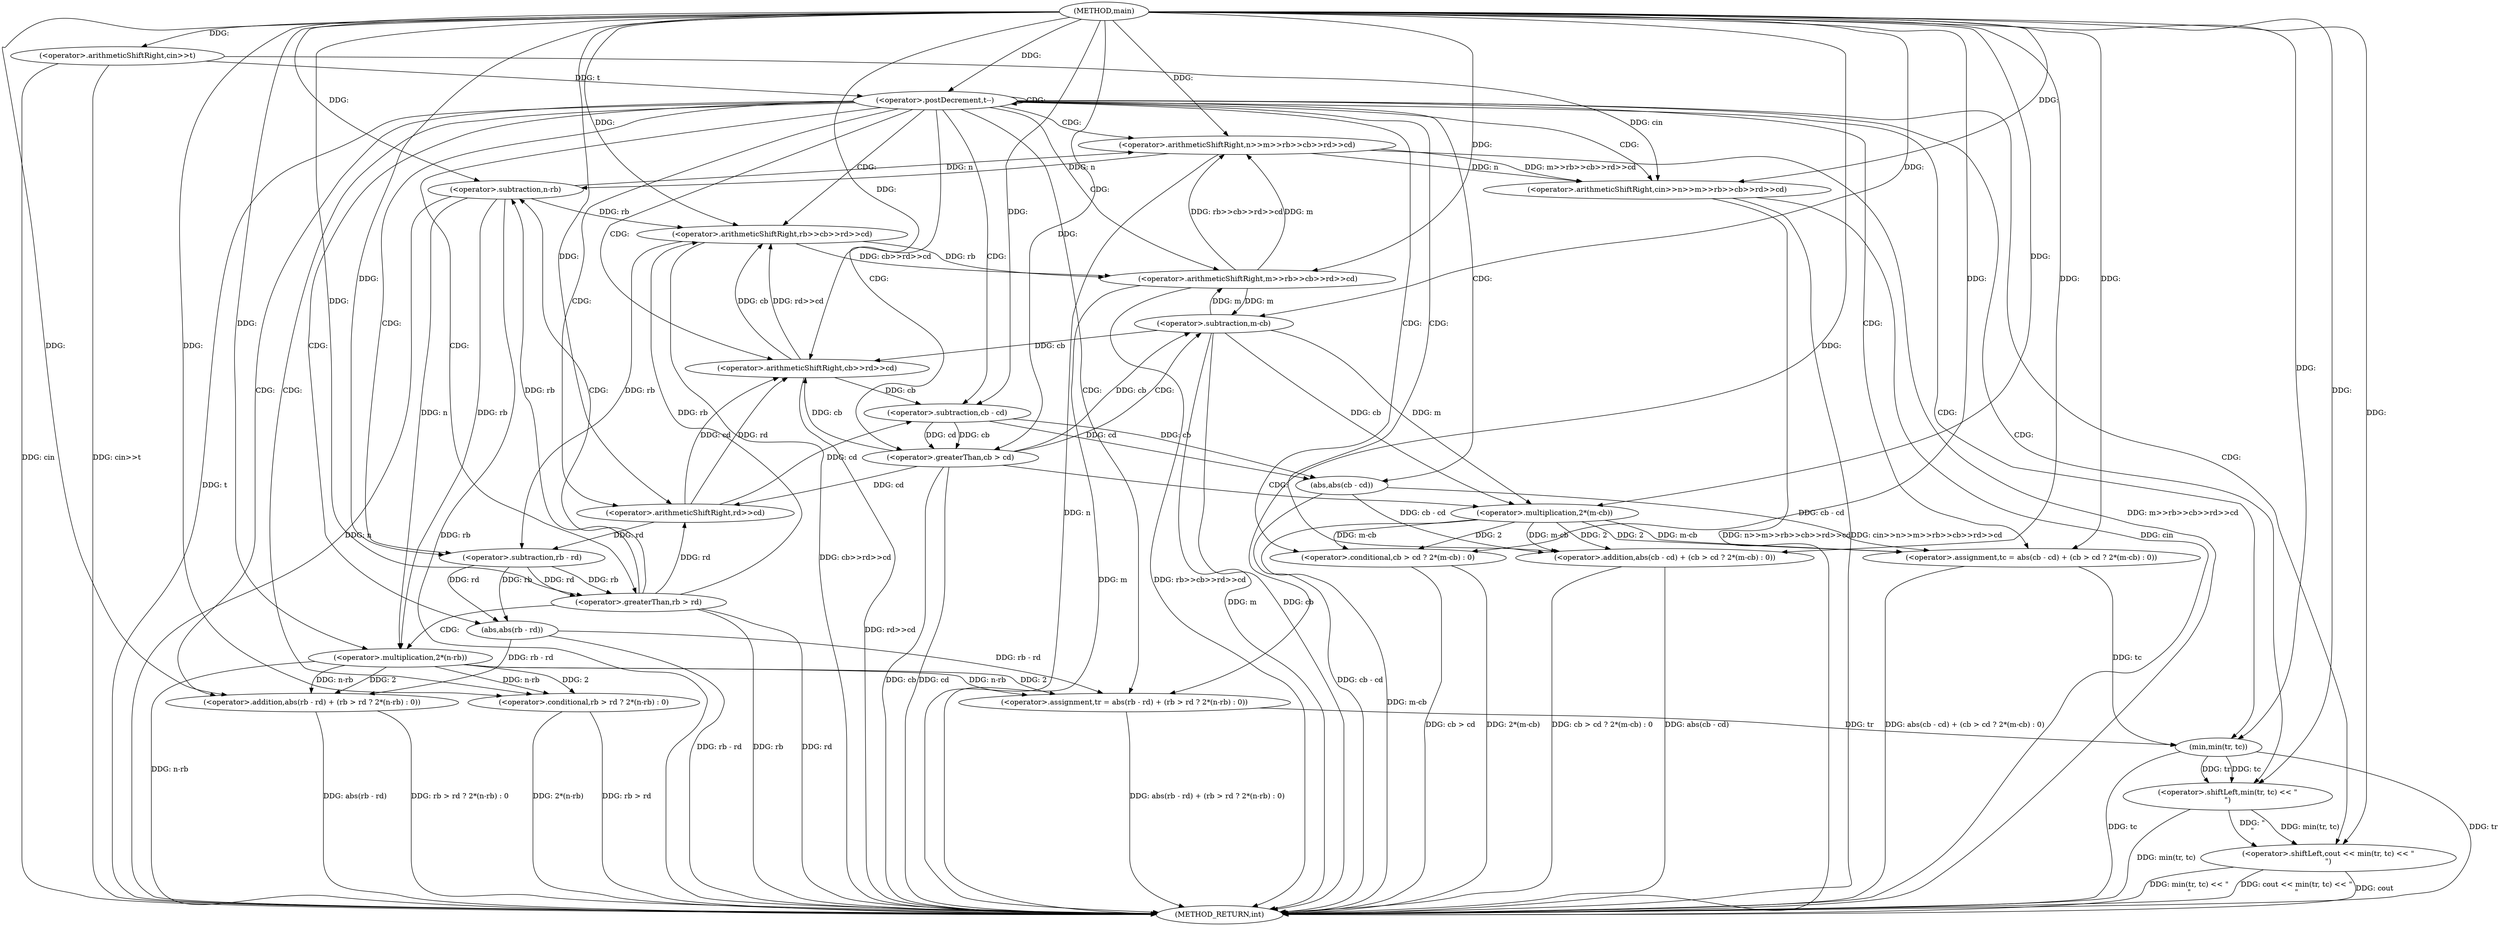 digraph "main" {  
"1000101" [label = "(METHOD,main)" ]
"1000173" [label = "(METHOD_RETURN,int)" ]
"1000104" [label = "(<operator>.arithmeticShiftRight,cin>>t)" ]
"1000108" [label = "(<operator>.postDecrement,t--)" ]
"1000117" [label = "(<operator>.arithmeticShiftRight,cin>>n>>m>>rb>>cb>>rd>>cd)" ]
"1000131" [label = "(<operator>.assignment,tr = abs(rb - rd) + (rb > rd ? 2*(n-rb) : 0))" ]
"1000149" [label = "(<operator>.assignment,tc = abs(cb - cd) + (cb > cd ? 2*(m-cb) : 0))" ]
"1000166" [label = "(<operator>.shiftLeft,cout << min(tr, tc) << \"\n\")" ]
"1000119" [label = "(<operator>.arithmeticShiftRight,n>>m>>rb>>cb>>rd>>cd)" ]
"1000133" [label = "(<operator>.addition,abs(rb - rd) + (rb > rd ? 2*(n-rb) : 0))" ]
"1000151" [label = "(<operator>.addition,abs(cb - cd) + (cb > cd ? 2*(m-cb) : 0))" ]
"1000168" [label = "(<operator>.shiftLeft,min(tr, tc) << \"\n\")" ]
"1000121" [label = "(<operator>.arithmeticShiftRight,m>>rb>>cb>>rd>>cd)" ]
"1000134" [label = "(abs,abs(rb - rd))" ]
"1000138" [label = "(<operator>.conditional,rb > rd ? 2*(n-rb) : 0)" ]
"1000152" [label = "(abs,abs(cb - cd))" ]
"1000156" [label = "(<operator>.conditional,cb > cd ? 2*(m-cb) : 0)" ]
"1000169" [label = "(min,min(tr, tc))" ]
"1000123" [label = "(<operator>.arithmeticShiftRight,rb>>cb>>rd>>cd)" ]
"1000135" [label = "(<operator>.subtraction,rb - rd)" ]
"1000139" [label = "(<operator>.greaterThan,rb > rd)" ]
"1000142" [label = "(<operator>.multiplication,2*(n-rb))" ]
"1000153" [label = "(<operator>.subtraction,cb - cd)" ]
"1000157" [label = "(<operator>.greaterThan,cb > cd)" ]
"1000160" [label = "(<operator>.multiplication,2*(m-cb))" ]
"1000125" [label = "(<operator>.arithmeticShiftRight,cb>>rd>>cd)" ]
"1000144" [label = "(<operator>.subtraction,n-rb)" ]
"1000162" [label = "(<operator>.subtraction,m-cb)" ]
"1000127" [label = "(<operator>.arithmeticShiftRight,rd>>cd)" ]
  "1000104" -> "1000173"  [ label = "DDG: cin"] 
  "1000104" -> "1000173"  [ label = "DDG: cin>>t"] 
  "1000108" -> "1000173"  [ label = "DDG: t"] 
  "1000117" -> "1000173"  [ label = "DDG: cin"] 
  "1000119" -> "1000173"  [ label = "DDG: n"] 
  "1000121" -> "1000173"  [ label = "DDG: m"] 
  "1000125" -> "1000173"  [ label = "DDG: rd>>cd"] 
  "1000123" -> "1000173"  [ label = "DDG: cb>>rd>>cd"] 
  "1000121" -> "1000173"  [ label = "DDG: rb>>cb>>rd>>cd"] 
  "1000119" -> "1000173"  [ label = "DDG: m>>rb>>cb>>rd>>cd"] 
  "1000117" -> "1000173"  [ label = "DDG: n>>m>>rb>>cb>>rd>>cd"] 
  "1000117" -> "1000173"  [ label = "DDG: cin>>n>>m>>rb>>cb>>rd>>cd"] 
  "1000134" -> "1000173"  [ label = "DDG: rb - rd"] 
  "1000133" -> "1000173"  [ label = "DDG: abs(rb - rd)"] 
  "1000139" -> "1000173"  [ label = "DDG: rb"] 
  "1000139" -> "1000173"  [ label = "DDG: rd"] 
  "1000138" -> "1000173"  [ label = "DDG: rb > rd"] 
  "1000144" -> "1000173"  [ label = "DDG: n"] 
  "1000144" -> "1000173"  [ label = "DDG: rb"] 
  "1000142" -> "1000173"  [ label = "DDG: n-rb"] 
  "1000138" -> "1000173"  [ label = "DDG: 2*(n-rb)"] 
  "1000133" -> "1000173"  [ label = "DDG: rb > rd ? 2*(n-rb) : 0"] 
  "1000131" -> "1000173"  [ label = "DDG: abs(rb - rd) + (rb > rd ? 2*(n-rb) : 0)"] 
  "1000152" -> "1000173"  [ label = "DDG: cb - cd"] 
  "1000151" -> "1000173"  [ label = "DDG: abs(cb - cd)"] 
  "1000157" -> "1000173"  [ label = "DDG: cb"] 
  "1000157" -> "1000173"  [ label = "DDG: cd"] 
  "1000156" -> "1000173"  [ label = "DDG: cb > cd"] 
  "1000162" -> "1000173"  [ label = "DDG: m"] 
  "1000162" -> "1000173"  [ label = "DDG: cb"] 
  "1000160" -> "1000173"  [ label = "DDG: m-cb"] 
  "1000156" -> "1000173"  [ label = "DDG: 2*(m-cb)"] 
  "1000151" -> "1000173"  [ label = "DDG: cb > cd ? 2*(m-cb) : 0"] 
  "1000149" -> "1000173"  [ label = "DDG: abs(cb - cd) + (cb > cd ? 2*(m-cb) : 0)"] 
  "1000169" -> "1000173"  [ label = "DDG: tr"] 
  "1000169" -> "1000173"  [ label = "DDG: tc"] 
  "1000168" -> "1000173"  [ label = "DDG: min(tr, tc)"] 
  "1000166" -> "1000173"  [ label = "DDG: min(tr, tc) << \"\n\""] 
  "1000166" -> "1000173"  [ label = "DDG: cout << min(tr, tc) << \"\n\""] 
  "1000166" -> "1000173"  [ label = "DDG: cout"] 
  "1000101" -> "1000104"  [ label = "DDG: "] 
  "1000104" -> "1000108"  [ label = "DDG: t"] 
  "1000101" -> "1000108"  [ label = "DDG: "] 
  "1000142" -> "1000131"  [ label = "DDG: 2"] 
  "1000142" -> "1000131"  [ label = "DDG: n-rb"] 
  "1000101" -> "1000131"  [ label = "DDG: "] 
  "1000134" -> "1000131"  [ label = "DDG: rb - rd"] 
  "1000160" -> "1000149"  [ label = "DDG: m-cb"] 
  "1000160" -> "1000149"  [ label = "DDG: 2"] 
  "1000101" -> "1000149"  [ label = "DDG: "] 
  "1000152" -> "1000149"  [ label = "DDG: cb - cd"] 
  "1000104" -> "1000117"  [ label = "DDG: cin"] 
  "1000101" -> "1000117"  [ label = "DDG: "] 
  "1000119" -> "1000117"  [ label = "DDG: n"] 
  "1000119" -> "1000117"  [ label = "DDG: m>>rb>>cb>>rd>>cd"] 
  "1000101" -> "1000166"  [ label = "DDG: "] 
  "1000168" -> "1000166"  [ label = "DDG: \"\n\""] 
  "1000168" -> "1000166"  [ label = "DDG: min(tr, tc)"] 
  "1000144" -> "1000119"  [ label = "DDG: n"] 
  "1000101" -> "1000119"  [ label = "DDG: "] 
  "1000121" -> "1000119"  [ label = "DDG: rb>>cb>>rd>>cd"] 
  "1000121" -> "1000119"  [ label = "DDG: m"] 
  "1000134" -> "1000133"  [ label = "DDG: rb - rd"] 
  "1000142" -> "1000133"  [ label = "DDG: 2"] 
  "1000142" -> "1000133"  [ label = "DDG: n-rb"] 
  "1000101" -> "1000133"  [ label = "DDG: "] 
  "1000152" -> "1000151"  [ label = "DDG: cb - cd"] 
  "1000160" -> "1000151"  [ label = "DDG: m-cb"] 
  "1000160" -> "1000151"  [ label = "DDG: 2"] 
  "1000101" -> "1000151"  [ label = "DDG: "] 
  "1000169" -> "1000168"  [ label = "DDG: tr"] 
  "1000169" -> "1000168"  [ label = "DDG: tc"] 
  "1000101" -> "1000168"  [ label = "DDG: "] 
  "1000162" -> "1000121"  [ label = "DDG: m"] 
  "1000101" -> "1000121"  [ label = "DDG: "] 
  "1000123" -> "1000121"  [ label = "DDG: rb"] 
  "1000123" -> "1000121"  [ label = "DDG: cb>>rd>>cd"] 
  "1000135" -> "1000134"  [ label = "DDG: rd"] 
  "1000135" -> "1000134"  [ label = "DDG: rb"] 
  "1000142" -> "1000138"  [ label = "DDG: 2"] 
  "1000142" -> "1000138"  [ label = "DDG: n-rb"] 
  "1000101" -> "1000138"  [ label = "DDG: "] 
  "1000153" -> "1000152"  [ label = "DDG: cd"] 
  "1000153" -> "1000152"  [ label = "DDG: cb"] 
  "1000160" -> "1000156"  [ label = "DDG: m-cb"] 
  "1000160" -> "1000156"  [ label = "DDG: 2"] 
  "1000101" -> "1000156"  [ label = "DDG: "] 
  "1000131" -> "1000169"  [ label = "DDG: tr"] 
  "1000101" -> "1000169"  [ label = "DDG: "] 
  "1000149" -> "1000169"  [ label = "DDG: tc"] 
  "1000139" -> "1000123"  [ label = "DDG: rb"] 
  "1000144" -> "1000123"  [ label = "DDG: rb"] 
  "1000101" -> "1000123"  [ label = "DDG: "] 
  "1000125" -> "1000123"  [ label = "DDG: rd>>cd"] 
  "1000125" -> "1000123"  [ label = "DDG: cb"] 
  "1000123" -> "1000135"  [ label = "DDG: rb"] 
  "1000101" -> "1000135"  [ label = "DDG: "] 
  "1000127" -> "1000135"  [ label = "DDG: rd"] 
  "1000135" -> "1000139"  [ label = "DDG: rb"] 
  "1000101" -> "1000139"  [ label = "DDG: "] 
  "1000135" -> "1000139"  [ label = "DDG: rd"] 
  "1000101" -> "1000142"  [ label = "DDG: "] 
  "1000144" -> "1000142"  [ label = "DDG: rb"] 
  "1000144" -> "1000142"  [ label = "DDG: n"] 
  "1000125" -> "1000153"  [ label = "DDG: cb"] 
  "1000101" -> "1000153"  [ label = "DDG: "] 
  "1000127" -> "1000153"  [ label = "DDG: cd"] 
  "1000153" -> "1000157"  [ label = "DDG: cb"] 
  "1000101" -> "1000157"  [ label = "DDG: "] 
  "1000153" -> "1000157"  [ label = "DDG: cd"] 
  "1000101" -> "1000160"  [ label = "DDG: "] 
  "1000162" -> "1000160"  [ label = "DDG: m"] 
  "1000162" -> "1000160"  [ label = "DDG: cb"] 
  "1000157" -> "1000125"  [ label = "DDG: cb"] 
  "1000162" -> "1000125"  [ label = "DDG: cb"] 
  "1000101" -> "1000125"  [ label = "DDG: "] 
  "1000127" -> "1000125"  [ label = "DDG: rd"] 
  "1000127" -> "1000125"  [ label = "DDG: cd"] 
  "1000119" -> "1000144"  [ label = "DDG: n"] 
  "1000101" -> "1000144"  [ label = "DDG: "] 
  "1000139" -> "1000144"  [ label = "DDG: rb"] 
  "1000121" -> "1000162"  [ label = "DDG: m"] 
  "1000101" -> "1000162"  [ label = "DDG: "] 
  "1000157" -> "1000162"  [ label = "DDG: cb"] 
  "1000139" -> "1000127"  [ label = "DDG: rd"] 
  "1000101" -> "1000127"  [ label = "DDG: "] 
  "1000157" -> "1000127"  [ label = "DDG: cd"] 
  "1000108" -> "1000125"  [ label = "CDG: "] 
  "1000108" -> "1000153"  [ label = "CDG: "] 
  "1000108" -> "1000117"  [ label = "CDG: "] 
  "1000108" -> "1000127"  [ label = "CDG: "] 
  "1000108" -> "1000156"  [ label = "CDG: "] 
  "1000108" -> "1000152"  [ label = "CDG: "] 
  "1000108" -> "1000119"  [ label = "CDG: "] 
  "1000108" -> "1000166"  [ label = "CDG: "] 
  "1000108" -> "1000139"  [ label = "CDG: "] 
  "1000108" -> "1000135"  [ label = "CDG: "] 
  "1000108" -> "1000133"  [ label = "CDG: "] 
  "1000108" -> "1000157"  [ label = "CDG: "] 
  "1000108" -> "1000149"  [ label = "CDG: "] 
  "1000108" -> "1000169"  [ label = "CDG: "] 
  "1000108" -> "1000121"  [ label = "CDG: "] 
  "1000108" -> "1000168"  [ label = "CDG: "] 
  "1000108" -> "1000131"  [ label = "CDG: "] 
  "1000108" -> "1000123"  [ label = "CDG: "] 
  "1000108" -> "1000151"  [ label = "CDG: "] 
  "1000108" -> "1000108"  [ label = "CDG: "] 
  "1000108" -> "1000138"  [ label = "CDG: "] 
  "1000108" -> "1000134"  [ label = "CDG: "] 
  "1000139" -> "1000142"  [ label = "CDG: "] 
  "1000139" -> "1000144"  [ label = "CDG: "] 
  "1000157" -> "1000160"  [ label = "CDG: "] 
  "1000157" -> "1000162"  [ label = "CDG: "] 
}
